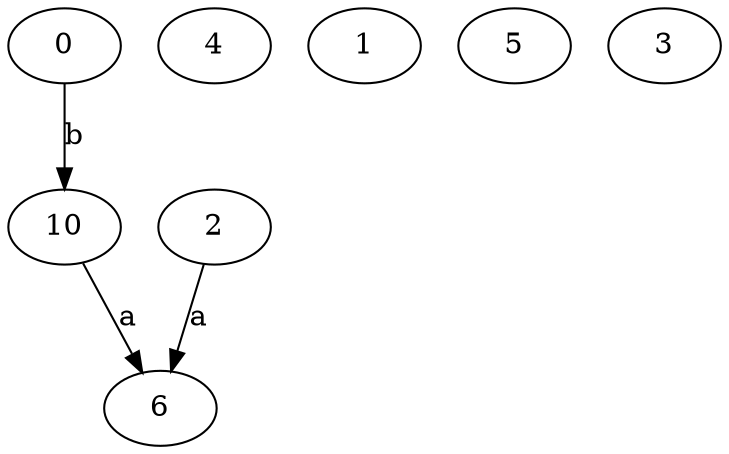 strict digraph  {
0;
4;
1;
5;
6;
2;
3;
10;
0 -> 10  [label=b];
2 -> 6  [label=a];
10 -> 6  [label=a];
}
